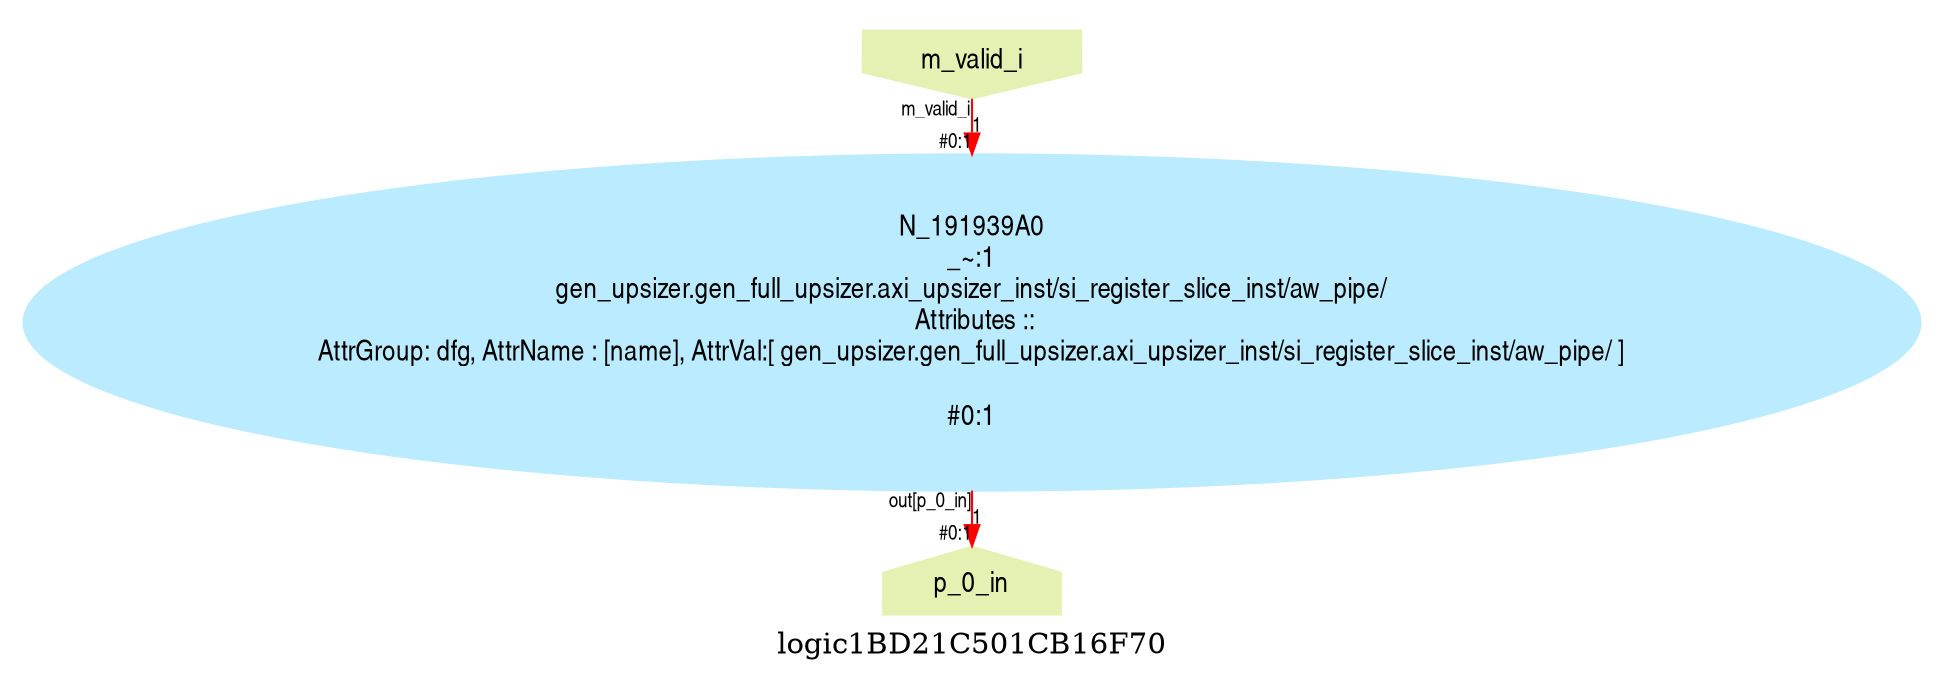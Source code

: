 digraph logic1BD21C501CB16F70 {
graph [label="logic1BD21C501CB16F70", margin="0.1,0.1", size="100,100", ranksep=0.1, splines=true];
node [style=filled, color="#ffee80", fontname=helveticanarrow];
edge [color="#ff0000", fontsize=10, fontname=helveticanarrow];
{ rank = source;logic1BD21C501CB16F70_m_valid_i [label="m_valid_i", shape=invhouse, color="#e4f1b2"];
}
{ rank = sink;logic1BD21C501CB16F70_p_0_in [label="p_0_in", shape=house, color="#e4f1b2"];
}
N_191939A0 [label="N_191939A0\n_~:1\ngen_upsizer.gen_full_upsizer.axi_upsizer_inst/si_register_slice_inst/aw_pipe/\n Attributes ::\nAttrGroup: dfg, AttrName : [name], AttrVal:[ gen_upsizer.gen_full_upsizer.axi_upsizer_inst/si_register_slice_inst/aw_pipe/ ]\n\n#0:1\n", color="#bbebff"];
logic1BD21C501CB16F70_m_valid_i -> N_191939A0 [label="1", taillabel=<m_valid_i>, headlabel=<in>, headlabel=<#0:1>];
N_191939A0 -> logic1BD21C501CB16F70_p_0_in [label="1", taillabel=<out[p_0_in]>, headlabel=<p_0_in>, headlabel=<#0:1>];
}

